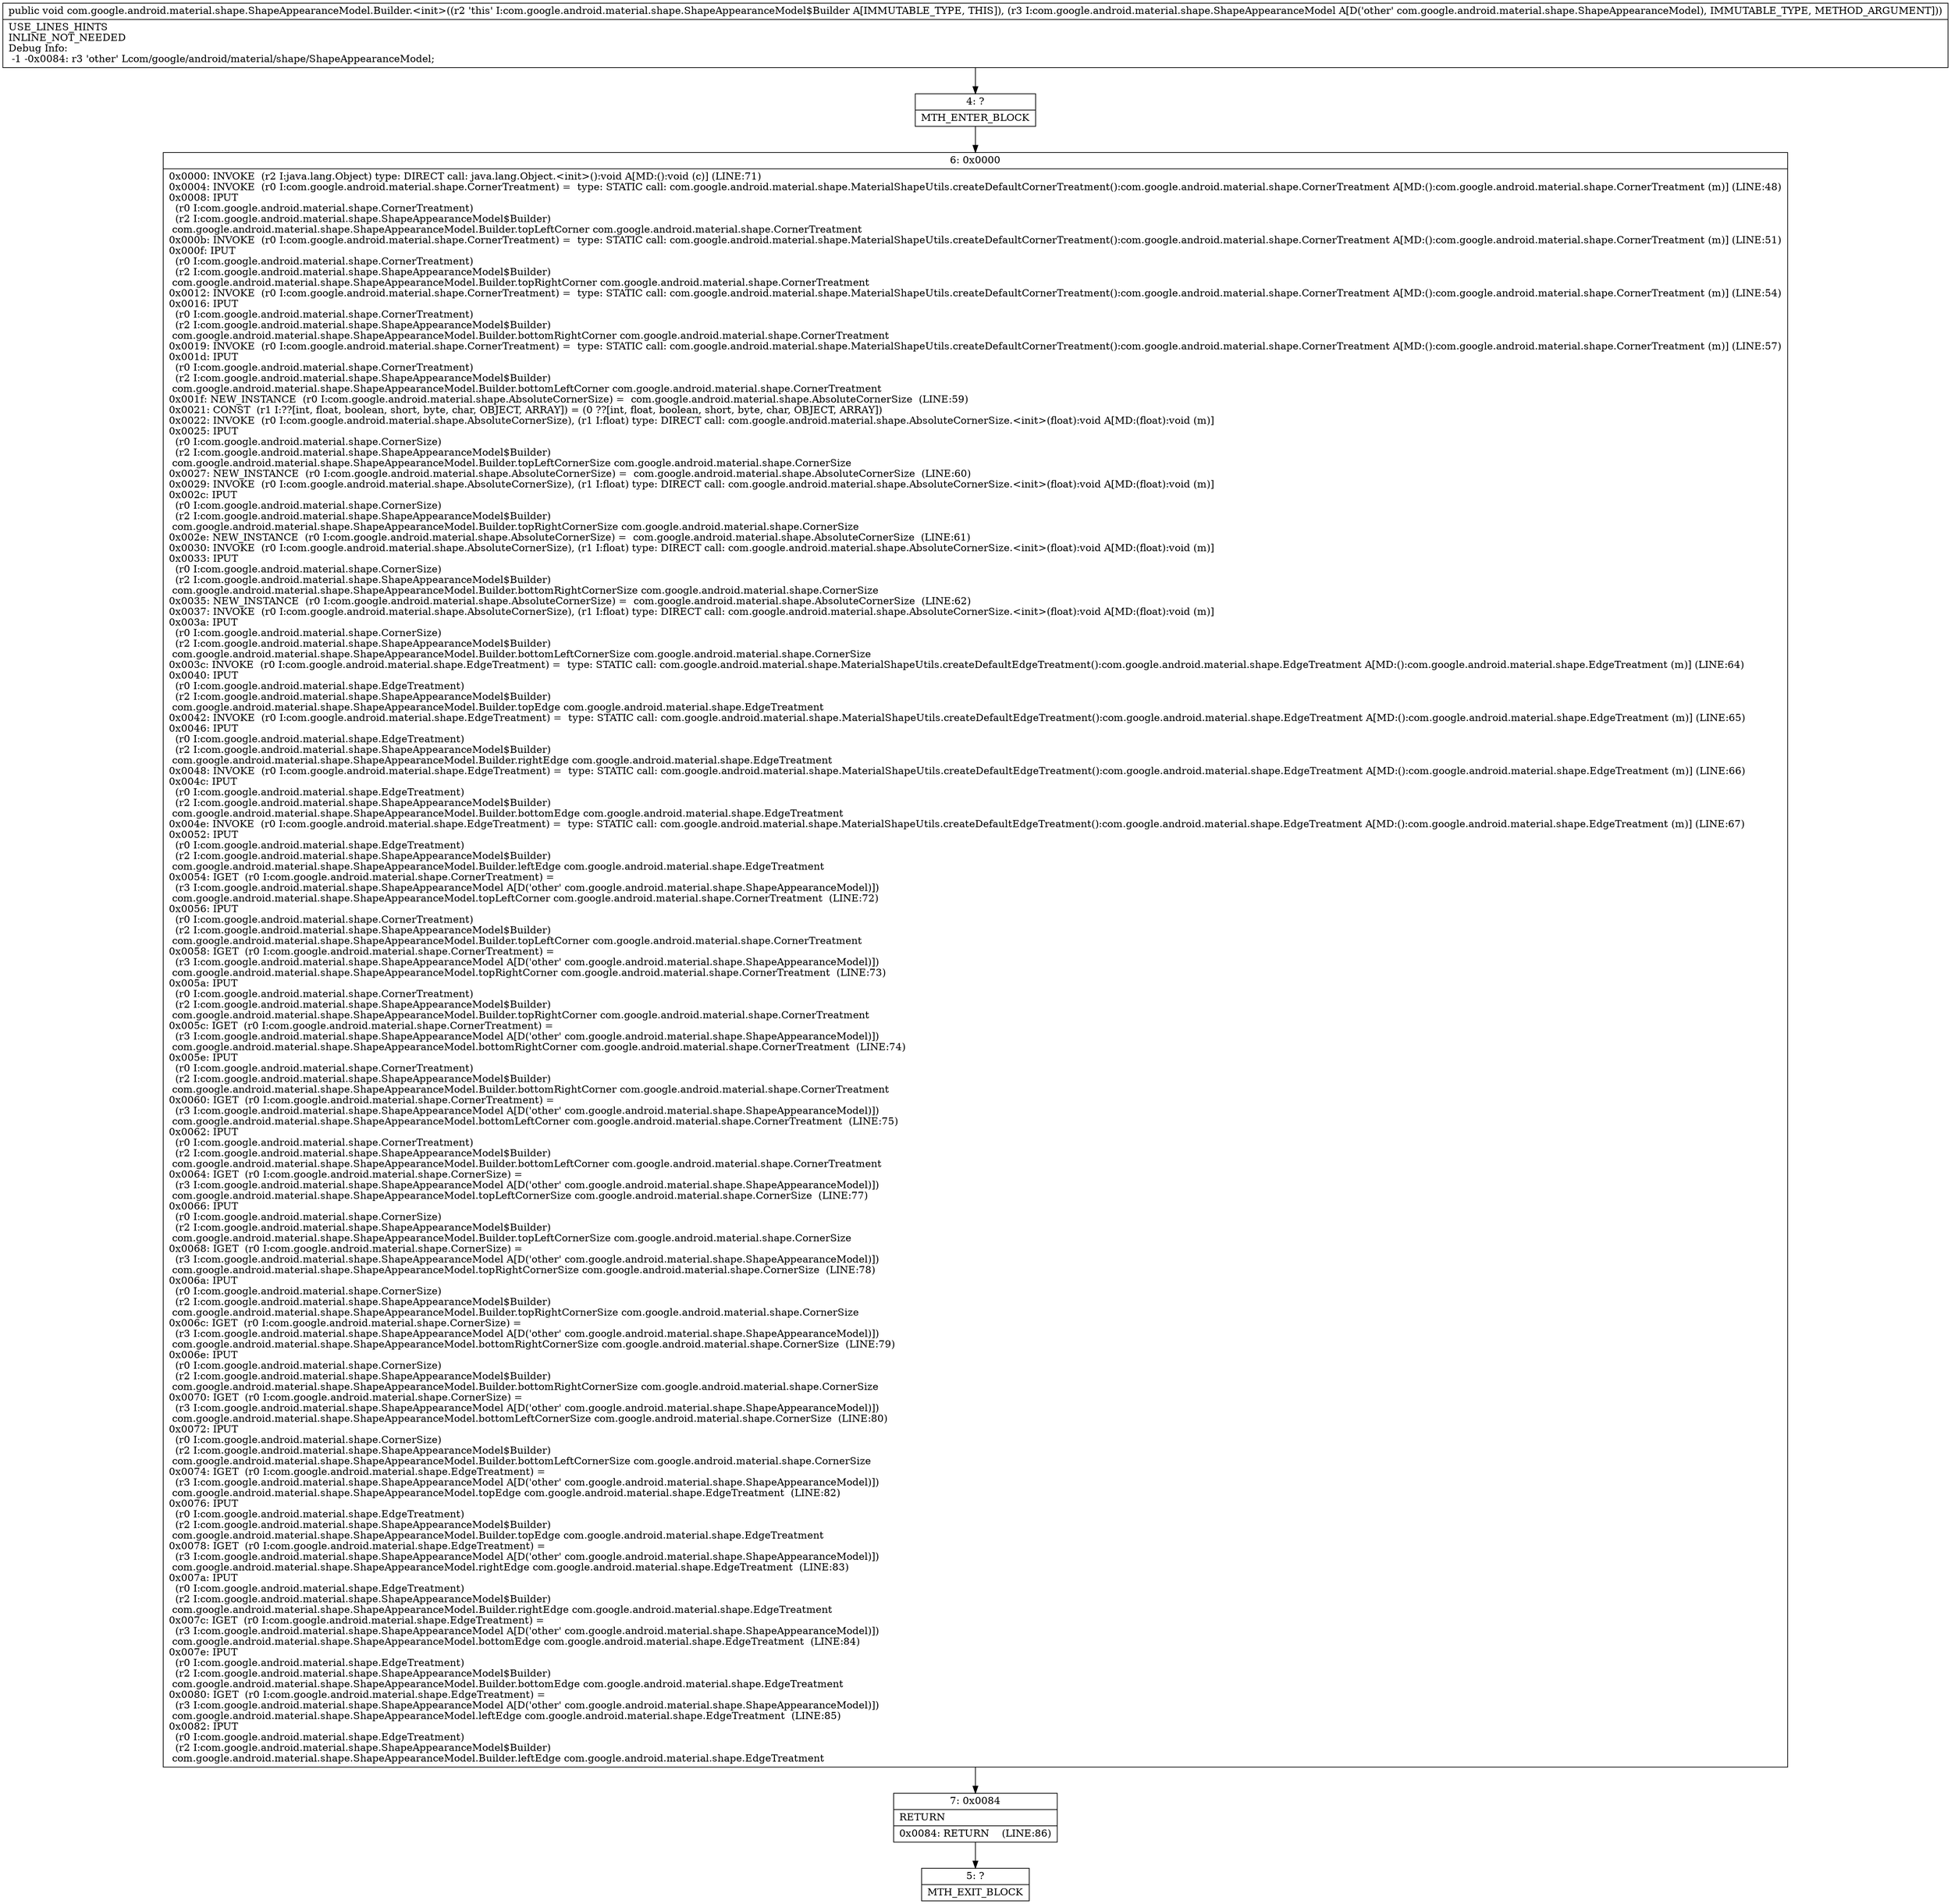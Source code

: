 digraph "CFG forcom.google.android.material.shape.ShapeAppearanceModel.Builder.\<init\>(Lcom\/google\/android\/material\/shape\/ShapeAppearanceModel;)V" {
Node_4 [shape=record,label="{4\:\ ?|MTH_ENTER_BLOCK\l}"];
Node_6 [shape=record,label="{6\:\ 0x0000|0x0000: INVOKE  (r2 I:java.lang.Object) type: DIRECT call: java.lang.Object.\<init\>():void A[MD:():void (c)] (LINE:71)\l0x0004: INVOKE  (r0 I:com.google.android.material.shape.CornerTreatment) =  type: STATIC call: com.google.android.material.shape.MaterialShapeUtils.createDefaultCornerTreatment():com.google.android.material.shape.CornerTreatment A[MD:():com.google.android.material.shape.CornerTreatment (m)] (LINE:48)\l0x0008: IPUT  \l  (r0 I:com.google.android.material.shape.CornerTreatment)\l  (r2 I:com.google.android.material.shape.ShapeAppearanceModel$Builder)\l com.google.android.material.shape.ShapeAppearanceModel.Builder.topLeftCorner com.google.android.material.shape.CornerTreatment \l0x000b: INVOKE  (r0 I:com.google.android.material.shape.CornerTreatment) =  type: STATIC call: com.google.android.material.shape.MaterialShapeUtils.createDefaultCornerTreatment():com.google.android.material.shape.CornerTreatment A[MD:():com.google.android.material.shape.CornerTreatment (m)] (LINE:51)\l0x000f: IPUT  \l  (r0 I:com.google.android.material.shape.CornerTreatment)\l  (r2 I:com.google.android.material.shape.ShapeAppearanceModel$Builder)\l com.google.android.material.shape.ShapeAppearanceModel.Builder.topRightCorner com.google.android.material.shape.CornerTreatment \l0x0012: INVOKE  (r0 I:com.google.android.material.shape.CornerTreatment) =  type: STATIC call: com.google.android.material.shape.MaterialShapeUtils.createDefaultCornerTreatment():com.google.android.material.shape.CornerTreatment A[MD:():com.google.android.material.shape.CornerTreatment (m)] (LINE:54)\l0x0016: IPUT  \l  (r0 I:com.google.android.material.shape.CornerTreatment)\l  (r2 I:com.google.android.material.shape.ShapeAppearanceModel$Builder)\l com.google.android.material.shape.ShapeAppearanceModel.Builder.bottomRightCorner com.google.android.material.shape.CornerTreatment \l0x0019: INVOKE  (r0 I:com.google.android.material.shape.CornerTreatment) =  type: STATIC call: com.google.android.material.shape.MaterialShapeUtils.createDefaultCornerTreatment():com.google.android.material.shape.CornerTreatment A[MD:():com.google.android.material.shape.CornerTreatment (m)] (LINE:57)\l0x001d: IPUT  \l  (r0 I:com.google.android.material.shape.CornerTreatment)\l  (r2 I:com.google.android.material.shape.ShapeAppearanceModel$Builder)\l com.google.android.material.shape.ShapeAppearanceModel.Builder.bottomLeftCorner com.google.android.material.shape.CornerTreatment \l0x001f: NEW_INSTANCE  (r0 I:com.google.android.material.shape.AbsoluteCornerSize) =  com.google.android.material.shape.AbsoluteCornerSize  (LINE:59)\l0x0021: CONST  (r1 I:??[int, float, boolean, short, byte, char, OBJECT, ARRAY]) = (0 ??[int, float, boolean, short, byte, char, OBJECT, ARRAY]) \l0x0022: INVOKE  (r0 I:com.google.android.material.shape.AbsoluteCornerSize), (r1 I:float) type: DIRECT call: com.google.android.material.shape.AbsoluteCornerSize.\<init\>(float):void A[MD:(float):void (m)]\l0x0025: IPUT  \l  (r0 I:com.google.android.material.shape.CornerSize)\l  (r2 I:com.google.android.material.shape.ShapeAppearanceModel$Builder)\l com.google.android.material.shape.ShapeAppearanceModel.Builder.topLeftCornerSize com.google.android.material.shape.CornerSize \l0x0027: NEW_INSTANCE  (r0 I:com.google.android.material.shape.AbsoluteCornerSize) =  com.google.android.material.shape.AbsoluteCornerSize  (LINE:60)\l0x0029: INVOKE  (r0 I:com.google.android.material.shape.AbsoluteCornerSize), (r1 I:float) type: DIRECT call: com.google.android.material.shape.AbsoluteCornerSize.\<init\>(float):void A[MD:(float):void (m)]\l0x002c: IPUT  \l  (r0 I:com.google.android.material.shape.CornerSize)\l  (r2 I:com.google.android.material.shape.ShapeAppearanceModel$Builder)\l com.google.android.material.shape.ShapeAppearanceModel.Builder.topRightCornerSize com.google.android.material.shape.CornerSize \l0x002e: NEW_INSTANCE  (r0 I:com.google.android.material.shape.AbsoluteCornerSize) =  com.google.android.material.shape.AbsoluteCornerSize  (LINE:61)\l0x0030: INVOKE  (r0 I:com.google.android.material.shape.AbsoluteCornerSize), (r1 I:float) type: DIRECT call: com.google.android.material.shape.AbsoluteCornerSize.\<init\>(float):void A[MD:(float):void (m)]\l0x0033: IPUT  \l  (r0 I:com.google.android.material.shape.CornerSize)\l  (r2 I:com.google.android.material.shape.ShapeAppearanceModel$Builder)\l com.google.android.material.shape.ShapeAppearanceModel.Builder.bottomRightCornerSize com.google.android.material.shape.CornerSize \l0x0035: NEW_INSTANCE  (r0 I:com.google.android.material.shape.AbsoluteCornerSize) =  com.google.android.material.shape.AbsoluteCornerSize  (LINE:62)\l0x0037: INVOKE  (r0 I:com.google.android.material.shape.AbsoluteCornerSize), (r1 I:float) type: DIRECT call: com.google.android.material.shape.AbsoluteCornerSize.\<init\>(float):void A[MD:(float):void (m)]\l0x003a: IPUT  \l  (r0 I:com.google.android.material.shape.CornerSize)\l  (r2 I:com.google.android.material.shape.ShapeAppearanceModel$Builder)\l com.google.android.material.shape.ShapeAppearanceModel.Builder.bottomLeftCornerSize com.google.android.material.shape.CornerSize \l0x003c: INVOKE  (r0 I:com.google.android.material.shape.EdgeTreatment) =  type: STATIC call: com.google.android.material.shape.MaterialShapeUtils.createDefaultEdgeTreatment():com.google.android.material.shape.EdgeTreatment A[MD:():com.google.android.material.shape.EdgeTreatment (m)] (LINE:64)\l0x0040: IPUT  \l  (r0 I:com.google.android.material.shape.EdgeTreatment)\l  (r2 I:com.google.android.material.shape.ShapeAppearanceModel$Builder)\l com.google.android.material.shape.ShapeAppearanceModel.Builder.topEdge com.google.android.material.shape.EdgeTreatment \l0x0042: INVOKE  (r0 I:com.google.android.material.shape.EdgeTreatment) =  type: STATIC call: com.google.android.material.shape.MaterialShapeUtils.createDefaultEdgeTreatment():com.google.android.material.shape.EdgeTreatment A[MD:():com.google.android.material.shape.EdgeTreatment (m)] (LINE:65)\l0x0046: IPUT  \l  (r0 I:com.google.android.material.shape.EdgeTreatment)\l  (r2 I:com.google.android.material.shape.ShapeAppearanceModel$Builder)\l com.google.android.material.shape.ShapeAppearanceModel.Builder.rightEdge com.google.android.material.shape.EdgeTreatment \l0x0048: INVOKE  (r0 I:com.google.android.material.shape.EdgeTreatment) =  type: STATIC call: com.google.android.material.shape.MaterialShapeUtils.createDefaultEdgeTreatment():com.google.android.material.shape.EdgeTreatment A[MD:():com.google.android.material.shape.EdgeTreatment (m)] (LINE:66)\l0x004c: IPUT  \l  (r0 I:com.google.android.material.shape.EdgeTreatment)\l  (r2 I:com.google.android.material.shape.ShapeAppearanceModel$Builder)\l com.google.android.material.shape.ShapeAppearanceModel.Builder.bottomEdge com.google.android.material.shape.EdgeTreatment \l0x004e: INVOKE  (r0 I:com.google.android.material.shape.EdgeTreatment) =  type: STATIC call: com.google.android.material.shape.MaterialShapeUtils.createDefaultEdgeTreatment():com.google.android.material.shape.EdgeTreatment A[MD:():com.google.android.material.shape.EdgeTreatment (m)] (LINE:67)\l0x0052: IPUT  \l  (r0 I:com.google.android.material.shape.EdgeTreatment)\l  (r2 I:com.google.android.material.shape.ShapeAppearanceModel$Builder)\l com.google.android.material.shape.ShapeAppearanceModel.Builder.leftEdge com.google.android.material.shape.EdgeTreatment \l0x0054: IGET  (r0 I:com.google.android.material.shape.CornerTreatment) = \l  (r3 I:com.google.android.material.shape.ShapeAppearanceModel A[D('other' com.google.android.material.shape.ShapeAppearanceModel)])\l com.google.android.material.shape.ShapeAppearanceModel.topLeftCorner com.google.android.material.shape.CornerTreatment  (LINE:72)\l0x0056: IPUT  \l  (r0 I:com.google.android.material.shape.CornerTreatment)\l  (r2 I:com.google.android.material.shape.ShapeAppearanceModel$Builder)\l com.google.android.material.shape.ShapeAppearanceModel.Builder.topLeftCorner com.google.android.material.shape.CornerTreatment \l0x0058: IGET  (r0 I:com.google.android.material.shape.CornerTreatment) = \l  (r3 I:com.google.android.material.shape.ShapeAppearanceModel A[D('other' com.google.android.material.shape.ShapeAppearanceModel)])\l com.google.android.material.shape.ShapeAppearanceModel.topRightCorner com.google.android.material.shape.CornerTreatment  (LINE:73)\l0x005a: IPUT  \l  (r0 I:com.google.android.material.shape.CornerTreatment)\l  (r2 I:com.google.android.material.shape.ShapeAppearanceModel$Builder)\l com.google.android.material.shape.ShapeAppearanceModel.Builder.topRightCorner com.google.android.material.shape.CornerTreatment \l0x005c: IGET  (r0 I:com.google.android.material.shape.CornerTreatment) = \l  (r3 I:com.google.android.material.shape.ShapeAppearanceModel A[D('other' com.google.android.material.shape.ShapeAppearanceModel)])\l com.google.android.material.shape.ShapeAppearanceModel.bottomRightCorner com.google.android.material.shape.CornerTreatment  (LINE:74)\l0x005e: IPUT  \l  (r0 I:com.google.android.material.shape.CornerTreatment)\l  (r2 I:com.google.android.material.shape.ShapeAppearanceModel$Builder)\l com.google.android.material.shape.ShapeAppearanceModel.Builder.bottomRightCorner com.google.android.material.shape.CornerTreatment \l0x0060: IGET  (r0 I:com.google.android.material.shape.CornerTreatment) = \l  (r3 I:com.google.android.material.shape.ShapeAppearanceModel A[D('other' com.google.android.material.shape.ShapeAppearanceModel)])\l com.google.android.material.shape.ShapeAppearanceModel.bottomLeftCorner com.google.android.material.shape.CornerTreatment  (LINE:75)\l0x0062: IPUT  \l  (r0 I:com.google.android.material.shape.CornerTreatment)\l  (r2 I:com.google.android.material.shape.ShapeAppearanceModel$Builder)\l com.google.android.material.shape.ShapeAppearanceModel.Builder.bottomLeftCorner com.google.android.material.shape.CornerTreatment \l0x0064: IGET  (r0 I:com.google.android.material.shape.CornerSize) = \l  (r3 I:com.google.android.material.shape.ShapeAppearanceModel A[D('other' com.google.android.material.shape.ShapeAppearanceModel)])\l com.google.android.material.shape.ShapeAppearanceModel.topLeftCornerSize com.google.android.material.shape.CornerSize  (LINE:77)\l0x0066: IPUT  \l  (r0 I:com.google.android.material.shape.CornerSize)\l  (r2 I:com.google.android.material.shape.ShapeAppearanceModel$Builder)\l com.google.android.material.shape.ShapeAppearanceModel.Builder.topLeftCornerSize com.google.android.material.shape.CornerSize \l0x0068: IGET  (r0 I:com.google.android.material.shape.CornerSize) = \l  (r3 I:com.google.android.material.shape.ShapeAppearanceModel A[D('other' com.google.android.material.shape.ShapeAppearanceModel)])\l com.google.android.material.shape.ShapeAppearanceModel.topRightCornerSize com.google.android.material.shape.CornerSize  (LINE:78)\l0x006a: IPUT  \l  (r0 I:com.google.android.material.shape.CornerSize)\l  (r2 I:com.google.android.material.shape.ShapeAppearanceModel$Builder)\l com.google.android.material.shape.ShapeAppearanceModel.Builder.topRightCornerSize com.google.android.material.shape.CornerSize \l0x006c: IGET  (r0 I:com.google.android.material.shape.CornerSize) = \l  (r3 I:com.google.android.material.shape.ShapeAppearanceModel A[D('other' com.google.android.material.shape.ShapeAppearanceModel)])\l com.google.android.material.shape.ShapeAppearanceModel.bottomRightCornerSize com.google.android.material.shape.CornerSize  (LINE:79)\l0x006e: IPUT  \l  (r0 I:com.google.android.material.shape.CornerSize)\l  (r2 I:com.google.android.material.shape.ShapeAppearanceModel$Builder)\l com.google.android.material.shape.ShapeAppearanceModel.Builder.bottomRightCornerSize com.google.android.material.shape.CornerSize \l0x0070: IGET  (r0 I:com.google.android.material.shape.CornerSize) = \l  (r3 I:com.google.android.material.shape.ShapeAppearanceModel A[D('other' com.google.android.material.shape.ShapeAppearanceModel)])\l com.google.android.material.shape.ShapeAppearanceModel.bottomLeftCornerSize com.google.android.material.shape.CornerSize  (LINE:80)\l0x0072: IPUT  \l  (r0 I:com.google.android.material.shape.CornerSize)\l  (r2 I:com.google.android.material.shape.ShapeAppearanceModel$Builder)\l com.google.android.material.shape.ShapeAppearanceModel.Builder.bottomLeftCornerSize com.google.android.material.shape.CornerSize \l0x0074: IGET  (r0 I:com.google.android.material.shape.EdgeTreatment) = \l  (r3 I:com.google.android.material.shape.ShapeAppearanceModel A[D('other' com.google.android.material.shape.ShapeAppearanceModel)])\l com.google.android.material.shape.ShapeAppearanceModel.topEdge com.google.android.material.shape.EdgeTreatment  (LINE:82)\l0x0076: IPUT  \l  (r0 I:com.google.android.material.shape.EdgeTreatment)\l  (r2 I:com.google.android.material.shape.ShapeAppearanceModel$Builder)\l com.google.android.material.shape.ShapeAppearanceModel.Builder.topEdge com.google.android.material.shape.EdgeTreatment \l0x0078: IGET  (r0 I:com.google.android.material.shape.EdgeTreatment) = \l  (r3 I:com.google.android.material.shape.ShapeAppearanceModel A[D('other' com.google.android.material.shape.ShapeAppearanceModel)])\l com.google.android.material.shape.ShapeAppearanceModel.rightEdge com.google.android.material.shape.EdgeTreatment  (LINE:83)\l0x007a: IPUT  \l  (r0 I:com.google.android.material.shape.EdgeTreatment)\l  (r2 I:com.google.android.material.shape.ShapeAppearanceModel$Builder)\l com.google.android.material.shape.ShapeAppearanceModel.Builder.rightEdge com.google.android.material.shape.EdgeTreatment \l0x007c: IGET  (r0 I:com.google.android.material.shape.EdgeTreatment) = \l  (r3 I:com.google.android.material.shape.ShapeAppearanceModel A[D('other' com.google.android.material.shape.ShapeAppearanceModel)])\l com.google.android.material.shape.ShapeAppearanceModel.bottomEdge com.google.android.material.shape.EdgeTreatment  (LINE:84)\l0x007e: IPUT  \l  (r0 I:com.google.android.material.shape.EdgeTreatment)\l  (r2 I:com.google.android.material.shape.ShapeAppearanceModel$Builder)\l com.google.android.material.shape.ShapeAppearanceModel.Builder.bottomEdge com.google.android.material.shape.EdgeTreatment \l0x0080: IGET  (r0 I:com.google.android.material.shape.EdgeTreatment) = \l  (r3 I:com.google.android.material.shape.ShapeAppearanceModel A[D('other' com.google.android.material.shape.ShapeAppearanceModel)])\l com.google.android.material.shape.ShapeAppearanceModel.leftEdge com.google.android.material.shape.EdgeTreatment  (LINE:85)\l0x0082: IPUT  \l  (r0 I:com.google.android.material.shape.EdgeTreatment)\l  (r2 I:com.google.android.material.shape.ShapeAppearanceModel$Builder)\l com.google.android.material.shape.ShapeAppearanceModel.Builder.leftEdge com.google.android.material.shape.EdgeTreatment \l}"];
Node_7 [shape=record,label="{7\:\ 0x0084|RETURN\l|0x0084: RETURN    (LINE:86)\l}"];
Node_5 [shape=record,label="{5\:\ ?|MTH_EXIT_BLOCK\l}"];
MethodNode[shape=record,label="{public void com.google.android.material.shape.ShapeAppearanceModel.Builder.\<init\>((r2 'this' I:com.google.android.material.shape.ShapeAppearanceModel$Builder A[IMMUTABLE_TYPE, THIS]), (r3 I:com.google.android.material.shape.ShapeAppearanceModel A[D('other' com.google.android.material.shape.ShapeAppearanceModel), IMMUTABLE_TYPE, METHOD_ARGUMENT]))  | USE_LINES_HINTS\lINLINE_NOT_NEEDED\lDebug Info:\l  \-1 \-0x0084: r3 'other' Lcom\/google\/android\/material\/shape\/ShapeAppearanceModel;\l}"];
MethodNode -> Node_4;Node_4 -> Node_6;
Node_6 -> Node_7;
Node_7 -> Node_5;
}

